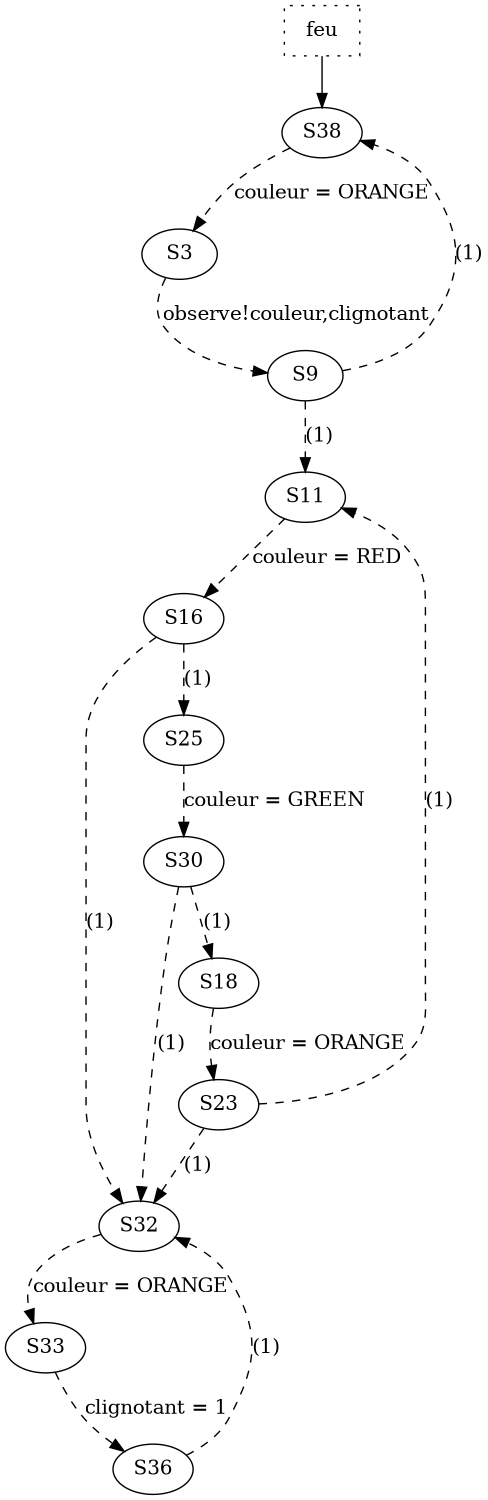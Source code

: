 digraph p_feu {
size="8,10";
  GT [shape=box,style=dotted,label="feu"];
  GT -> S38;
	S38 -> S3  [color=black,style=dashed,label="couleur = ORANGE"];
	S3 -> S9  [color=black,style=dashed,label="observe!couleur,clignotant"];
	S9 -> S11  [color=black,style=dashed,label="(1)"];
	S9 -> S38  [color=black,style=dashed,label="(1)"];
	S11 -> S16  [color=black,style=dashed,label="couleur = RED"];
	S16 -> S25  [color=black,style=dashed,label="(1)"];
	S16 -> S32  [color=black,style=dashed,label="(1)"];
	S25 -> S30  [color=black,style=dashed,label="couleur = GREEN"];
	S30 -> S18  [color=black,style=dashed,label="(1)"];
	S30 -> S32  [color=black,style=dashed,label="(1)"];
	S18 -> S23  [color=black,style=dashed,label="couleur = ORANGE"];
	S23 -> S11  [color=black,style=dashed,label="(1)"];
	S23 -> S32  [color=black,style=dashed,label="(1)"];
	S32 -> S33  [color=black,style=dashed,label="couleur = ORANGE"];
	S33 -> S36  [color=black,style=dashed,label="clignotant = 1"];
	S36 -> S32  [color=black,style=dashed,label="(1)"];
}
digraph p_observeur {
size="8,10";
  GT [shape=box,style=dotted,label="observeur"];
  GT -> S23;
	S23 -> S21  [color=black,style=bold,label="observe?currColor,clignote"];
	S21 -> S23  [color=black,style=solid,label="((currColor==ORANGE))"];
	S21 -> S23  [color=black,style=solid,label="((currColor==GREEN))"];
	S21 -> S23  [color=black,style=solid,label="((currColor==RED))"];
	S21 -> S23  [color=black,style=solid,label="((clignote==1))"];
}
